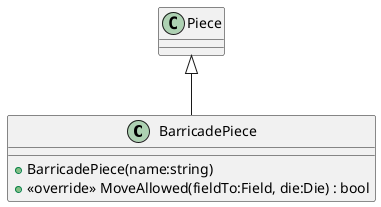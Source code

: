 @startuml
class BarricadePiece {
    + BarricadePiece(name:string)
    + <<override>> MoveAllowed(fieldTo:Field, die:Die) : bool
}
Piece <|-- BarricadePiece
@enduml
